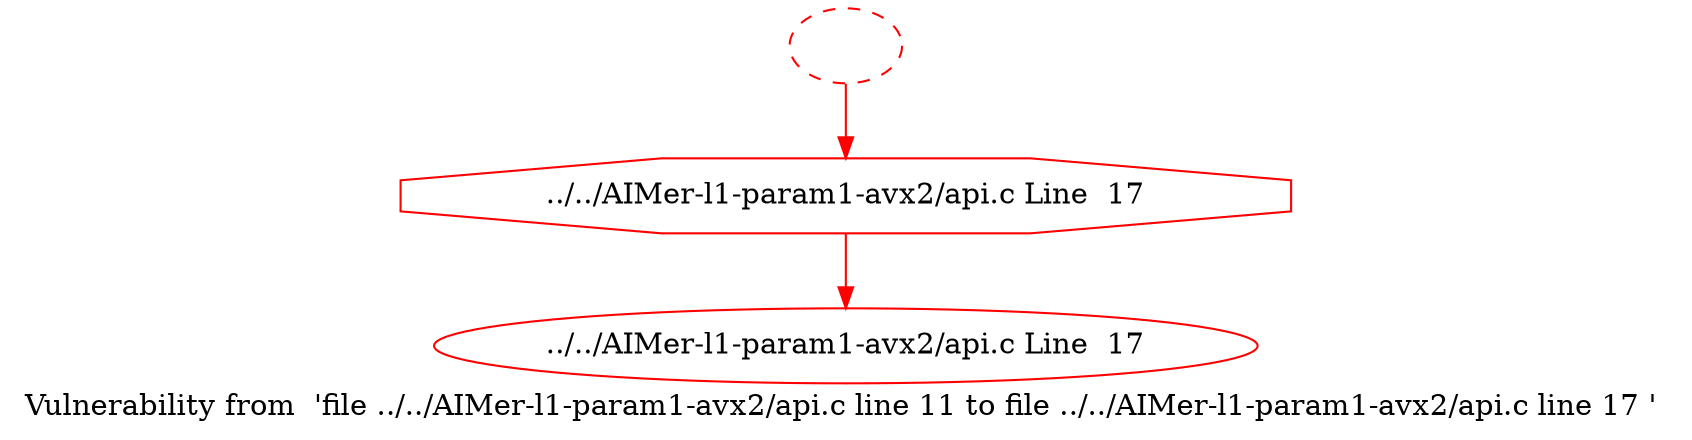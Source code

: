 digraph "Vulnerability from 'file ../../AIMer-l1-param1-avx2/api.c line 11 to file ../../AIMer-l1-param1-avx2/api.c line 17 '  "{
label="Vulnerability from  'file ../../AIMer-l1-param1-avx2/api.c line 11 to file ../../AIMer-l1-param1-avx2/api.c line 17 ' ";
node_338[shape=ellipse,style=solid,label="../../AIMer-l1-param1-avx2/api.c Line  17", color=red]
node_339[shape=octagon,style=solid,label="../../AIMer-l1-param1-avx2/api.c Line  17", color=red]
"node_339"->"node_338" [color=red]
node_340[shape=ellipse,style=dashed,label="", color=red]
"node_340"->"node_339" [color=red]
}

